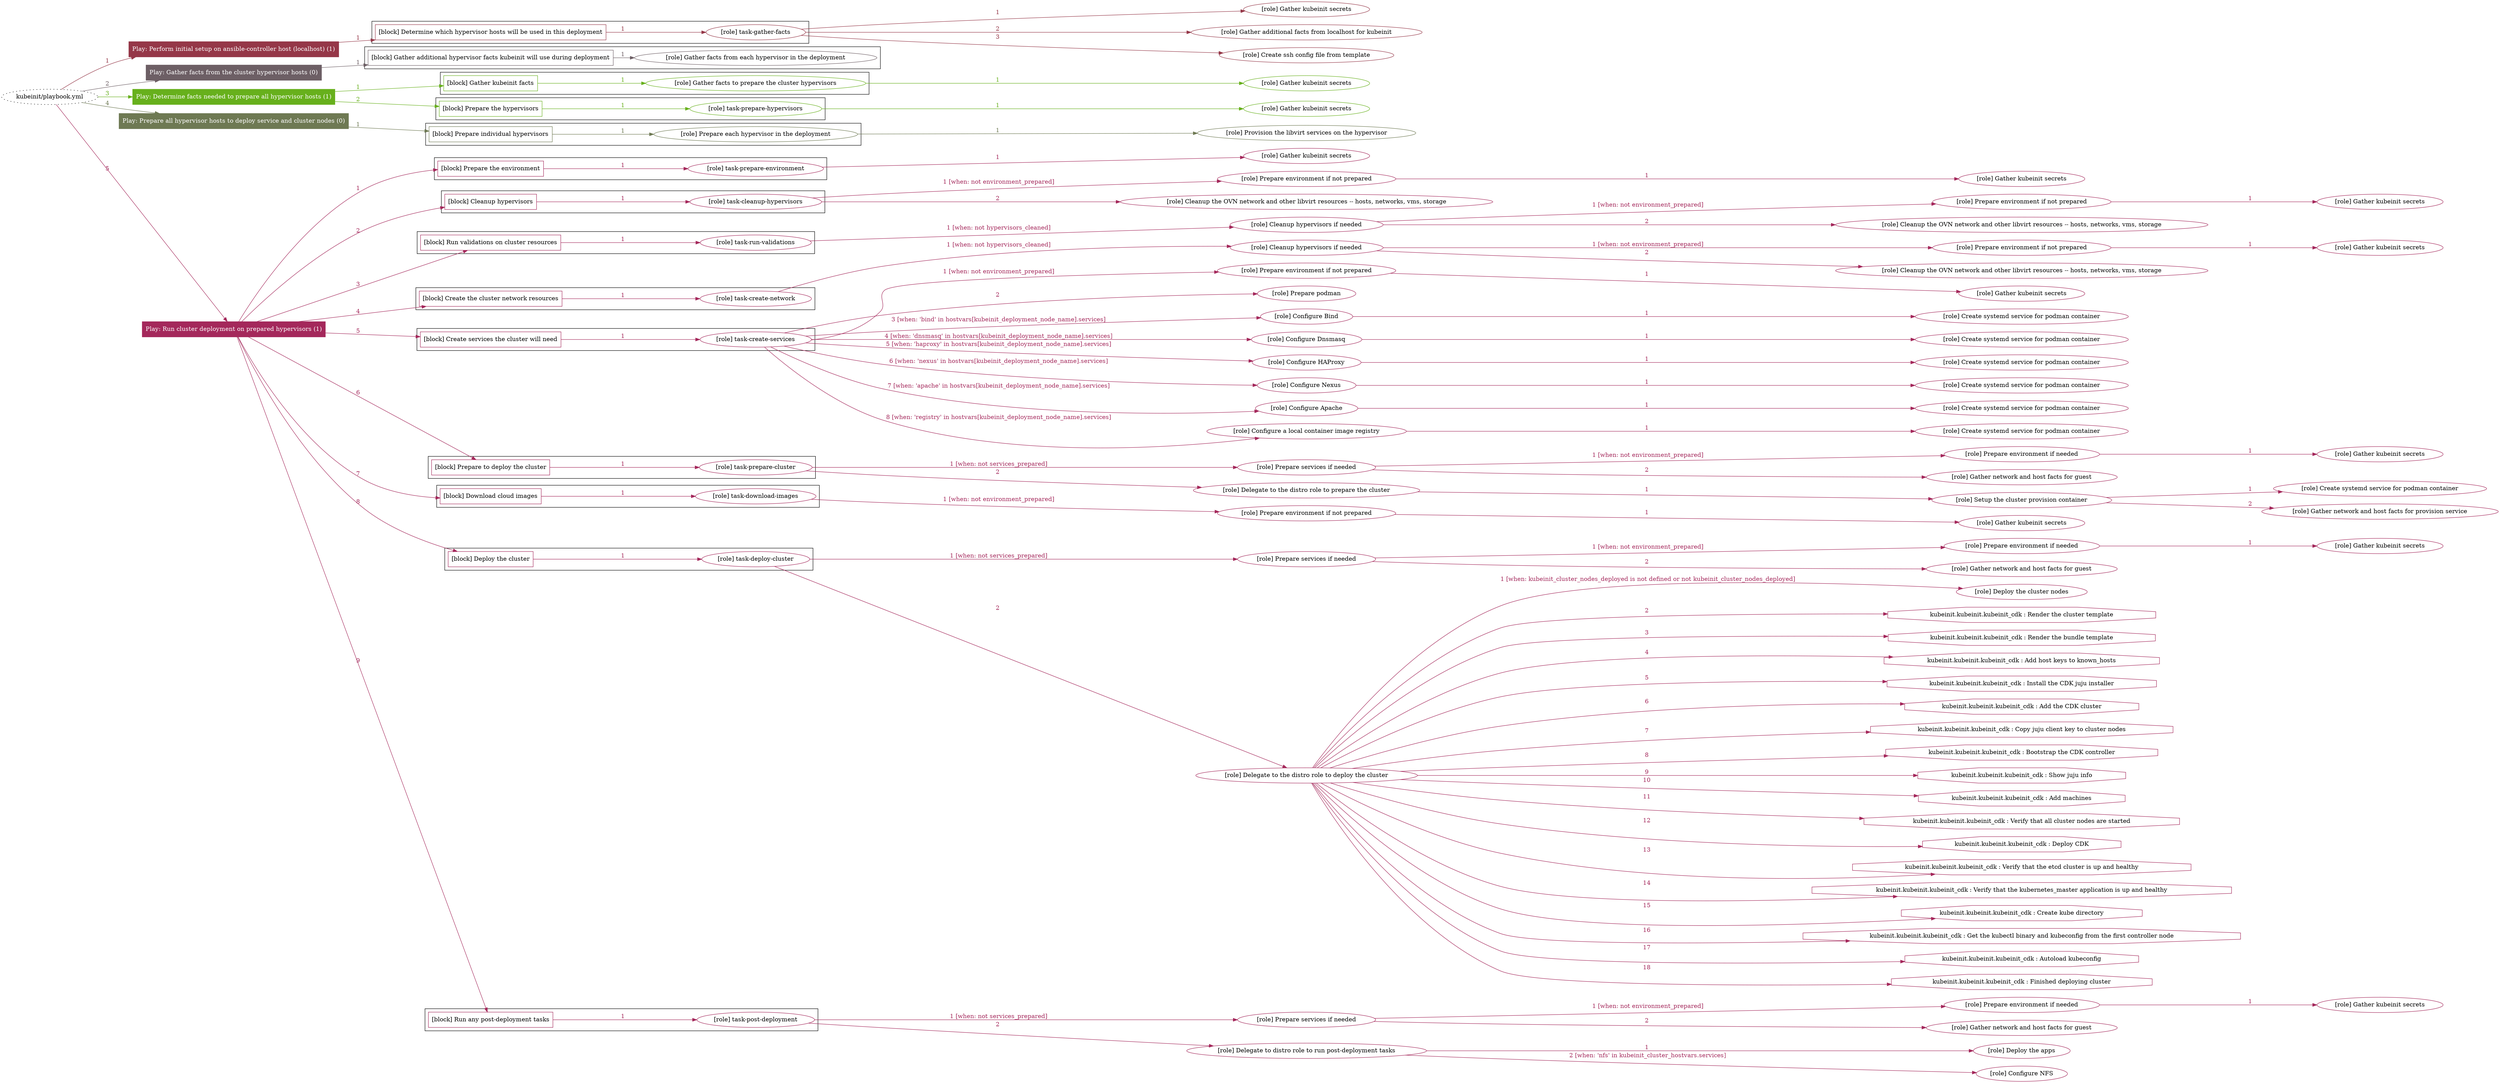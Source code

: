 digraph {
	graph [concentrate=true ordering=in rankdir=LR ratio=fill]
	edge [esep=5 sep=10]
	"kubeinit/playbook.yml" [URL="/home/runner/work/kubeinit/kubeinit/kubeinit/playbook.yml" id=playbook_6d6eddd8 style=dotted]
	play_6e1bcf71 [label="Play: Perform initial setup on ansible-controller host (localhost) (1)" URL="/home/runner/work/kubeinit/kubeinit/kubeinit/playbook.yml" color="#953748" fontcolor="#ffffff" id=play_6e1bcf71 shape=box style=filled tooltip=localhost]
	"kubeinit/playbook.yml" -> play_6e1bcf71 [label="1 " color="#953748" fontcolor="#953748" id=edge_995ea888 labeltooltip="1 " tooltip="1 "]
	subgraph "Gather kubeinit secrets" {
		role_2649bc0e [label="[role] Gather kubeinit secrets" URL="/home/runner/.ansible/collections/ansible_collections/kubeinit/kubeinit/roles/kubeinit_prepare/tasks/build_hypervisors_group.yml" color="#953748" id=role_2649bc0e tooltip="Gather kubeinit secrets"]
	}
	subgraph "Gather additional facts from localhost for kubeinit" {
		role_b0d11a1e [label="[role] Gather additional facts from localhost for kubeinit" URL="/home/runner/.ansible/collections/ansible_collections/kubeinit/kubeinit/roles/kubeinit_prepare/tasks/build_hypervisors_group.yml" color="#953748" id=role_b0d11a1e tooltip="Gather additional facts from localhost for kubeinit"]
	}
	subgraph "Create ssh config file from template" {
		role_31095b01 [label="[role] Create ssh config file from template" URL="/home/runner/.ansible/collections/ansible_collections/kubeinit/kubeinit/roles/kubeinit_prepare/tasks/build_hypervisors_group.yml" color="#953748" id=role_31095b01 tooltip="Create ssh config file from template"]
	}
	subgraph "task-gather-facts" {
		role_73055ae2 [label="[role] task-gather-facts" URL="/home/runner/work/kubeinit/kubeinit/kubeinit/playbook.yml" color="#953748" id=role_73055ae2 tooltip="task-gather-facts"]
		role_73055ae2 -> role_2649bc0e [label="1 " color="#953748" fontcolor="#953748" id=edge_bfd85628 labeltooltip="1 " tooltip="1 "]
		role_73055ae2 -> role_b0d11a1e [label="2 " color="#953748" fontcolor="#953748" id=edge_18341416 labeltooltip="2 " tooltip="2 "]
		role_73055ae2 -> role_31095b01 [label="3 " color="#953748" fontcolor="#953748" id=edge_059bdc2d labeltooltip="3 " tooltip="3 "]
	}
	subgraph "Play: Perform initial setup on ansible-controller host (localhost) (1)" {
		play_6e1bcf71 -> block_730415f9 [label=1 color="#953748" fontcolor="#953748" id=edge_478a9627 labeltooltip=1 tooltip=1]
		subgraph cluster_block_730415f9 {
			block_730415f9 [label="[block] Determine which hypervisor hosts will be used in this deployment" URL="/home/runner/work/kubeinit/kubeinit/kubeinit/playbook.yml" color="#953748" id=block_730415f9 labeltooltip="Determine which hypervisor hosts will be used in this deployment" shape=box tooltip="Determine which hypervisor hosts will be used in this deployment"]
			block_730415f9 -> role_73055ae2 [label="1 " color="#953748" fontcolor="#953748" id=edge_00decc33 labeltooltip="1 " tooltip="1 "]
		}
	}
	play_79096a4e [label="Play: Gather facts from the cluster hypervisor hosts (0)" URL="/home/runner/work/kubeinit/kubeinit/kubeinit/playbook.yml" color="#6d5f65" fontcolor="#ffffff" id=play_79096a4e shape=box style=filled tooltip="Play: Gather facts from the cluster hypervisor hosts (0)"]
	"kubeinit/playbook.yml" -> play_79096a4e [label="2 " color="#6d5f65" fontcolor="#6d5f65" id=edge_decf1db1 labeltooltip="2 " tooltip="2 "]
	subgraph "Gather facts from each hypervisor in the deployment" {
		role_6de790a1 [label="[role] Gather facts from each hypervisor in the deployment" URL="/home/runner/work/kubeinit/kubeinit/kubeinit/playbook.yml" color="#6d5f65" id=role_6de790a1 tooltip="Gather facts from each hypervisor in the deployment"]
	}
	subgraph "Play: Gather facts from the cluster hypervisor hosts (0)" {
		play_79096a4e -> block_3a90ca00 [label=1 color="#6d5f65" fontcolor="#6d5f65" id=edge_1a9548f6 labeltooltip=1 tooltip=1]
		subgraph cluster_block_3a90ca00 {
			block_3a90ca00 [label="[block] Gather additional hypervisor facts kubeinit will use during deployment" URL="/home/runner/work/kubeinit/kubeinit/kubeinit/playbook.yml" color="#6d5f65" id=block_3a90ca00 labeltooltip="Gather additional hypervisor facts kubeinit will use during deployment" shape=box tooltip="Gather additional hypervisor facts kubeinit will use during deployment"]
			block_3a90ca00 -> role_6de790a1 [label="1 " color="#6d5f65" fontcolor="#6d5f65" id=edge_f2830871 labeltooltip="1 " tooltip="1 "]
		}
	}
	play_86ff8c6c [label="Play: Determine facts needed to prepare all hypervisor hosts (1)" URL="/home/runner/work/kubeinit/kubeinit/kubeinit/playbook.yml" color="#67b01c" fontcolor="#ffffff" id=play_86ff8c6c shape=box style=filled tooltip=localhost]
	"kubeinit/playbook.yml" -> play_86ff8c6c [label="3 " color="#67b01c" fontcolor="#67b01c" id=edge_940f51d3 labeltooltip="3 " tooltip="3 "]
	subgraph "Gather kubeinit secrets" {
		role_f6d6305b [label="[role] Gather kubeinit secrets" URL="/home/runner/.ansible/collections/ansible_collections/kubeinit/kubeinit/roles/kubeinit_prepare/tasks/gather_kubeinit_facts.yml" color="#67b01c" id=role_f6d6305b tooltip="Gather kubeinit secrets"]
	}
	subgraph "Gather facts to prepare the cluster hypervisors" {
		role_f57fa6cb [label="[role] Gather facts to prepare the cluster hypervisors" URL="/home/runner/work/kubeinit/kubeinit/kubeinit/playbook.yml" color="#67b01c" id=role_f57fa6cb tooltip="Gather facts to prepare the cluster hypervisors"]
		role_f57fa6cb -> role_f6d6305b [label="1 " color="#67b01c" fontcolor="#67b01c" id=edge_6561d630 labeltooltip="1 " tooltip="1 "]
	}
	subgraph "Gather kubeinit secrets" {
		role_417ab2e6 [label="[role] Gather kubeinit secrets" URL="/home/runner/.ansible/collections/ansible_collections/kubeinit/kubeinit/roles/kubeinit_prepare/tasks/gather_kubeinit_facts.yml" color="#67b01c" id=role_417ab2e6 tooltip="Gather kubeinit secrets"]
	}
	subgraph "task-prepare-hypervisors" {
		role_9485c006 [label="[role] task-prepare-hypervisors" URL="/home/runner/work/kubeinit/kubeinit/kubeinit/playbook.yml" color="#67b01c" id=role_9485c006 tooltip="task-prepare-hypervisors"]
		role_9485c006 -> role_417ab2e6 [label="1 " color="#67b01c" fontcolor="#67b01c" id=edge_aa8c9e15 labeltooltip="1 " tooltip="1 "]
	}
	subgraph "Play: Determine facts needed to prepare all hypervisor hosts (1)" {
		play_86ff8c6c -> block_b9c7ccd4 [label=1 color="#67b01c" fontcolor="#67b01c" id=edge_45c15b53 labeltooltip=1 tooltip=1]
		subgraph cluster_block_b9c7ccd4 {
			block_b9c7ccd4 [label="[block] Gather kubeinit facts" URL="/home/runner/work/kubeinit/kubeinit/kubeinit/playbook.yml" color="#67b01c" id=block_b9c7ccd4 labeltooltip="Gather kubeinit facts" shape=box tooltip="Gather kubeinit facts"]
			block_b9c7ccd4 -> role_f57fa6cb [label="1 " color="#67b01c" fontcolor="#67b01c" id=edge_b5e00bd9 labeltooltip="1 " tooltip="1 "]
		}
		play_86ff8c6c -> block_3620d680 [label=2 color="#67b01c" fontcolor="#67b01c" id=edge_278ba229 labeltooltip=2 tooltip=2]
		subgraph cluster_block_3620d680 {
			block_3620d680 [label="[block] Prepare the hypervisors" URL="/home/runner/work/kubeinit/kubeinit/kubeinit/playbook.yml" color="#67b01c" id=block_3620d680 labeltooltip="Prepare the hypervisors" shape=box tooltip="Prepare the hypervisors"]
			block_3620d680 -> role_9485c006 [label="1 " color="#67b01c" fontcolor="#67b01c" id=edge_5f270e97 labeltooltip="1 " tooltip="1 "]
		}
	}
	play_0d3712a6 [label="Play: Prepare all hypervisor hosts to deploy service and cluster nodes (0)" URL="/home/runner/work/kubeinit/kubeinit/kubeinit/playbook.yml" color="#6e7953" fontcolor="#ffffff" id=play_0d3712a6 shape=box style=filled tooltip="Play: Prepare all hypervisor hosts to deploy service and cluster nodes (0)"]
	"kubeinit/playbook.yml" -> play_0d3712a6 [label="4 " color="#6e7953" fontcolor="#6e7953" id=edge_5d9bdd8e labeltooltip="4 " tooltip="4 "]
	subgraph "Provision the libvirt services on the hypervisor" {
		role_32ce375a [label="[role] Provision the libvirt services on the hypervisor" URL="/home/runner/.ansible/collections/ansible_collections/kubeinit/kubeinit/roles/kubeinit_prepare/tasks/prepare_hypervisor.yml" color="#6e7953" id=role_32ce375a tooltip="Provision the libvirt services on the hypervisor"]
	}
	subgraph "Prepare each hypervisor in the deployment" {
		role_51ed37af [label="[role] Prepare each hypervisor in the deployment" URL="/home/runner/work/kubeinit/kubeinit/kubeinit/playbook.yml" color="#6e7953" id=role_51ed37af tooltip="Prepare each hypervisor in the deployment"]
		role_51ed37af -> role_32ce375a [label="1 " color="#6e7953" fontcolor="#6e7953" id=edge_e1f37320 labeltooltip="1 " tooltip="1 "]
	}
	subgraph "Play: Prepare all hypervisor hosts to deploy service and cluster nodes (0)" {
		play_0d3712a6 -> block_e5744b61 [label=1 color="#6e7953" fontcolor="#6e7953" id=edge_5559c053 labeltooltip=1 tooltip=1]
		subgraph cluster_block_e5744b61 {
			block_e5744b61 [label="[block] Prepare individual hypervisors" URL="/home/runner/work/kubeinit/kubeinit/kubeinit/playbook.yml" color="#6e7953" id=block_e5744b61 labeltooltip="Prepare individual hypervisors" shape=box tooltip="Prepare individual hypervisors"]
			block_e5744b61 -> role_51ed37af [label="1 " color="#6e7953" fontcolor="#6e7953" id=edge_96131867 labeltooltip="1 " tooltip="1 "]
		}
	}
	play_14109bcc [label="Play: Run cluster deployment on prepared hypervisors (1)" URL="/home/runner/work/kubeinit/kubeinit/kubeinit/playbook.yml" color="#a4285b" fontcolor="#ffffff" id=play_14109bcc shape=box style=filled tooltip=localhost]
	"kubeinit/playbook.yml" -> play_14109bcc [label="5 " color="#a4285b" fontcolor="#a4285b" id=edge_9e58357f labeltooltip="5 " tooltip="5 "]
	subgraph "Gather kubeinit secrets" {
		role_80a6afd5 [label="[role] Gather kubeinit secrets" URL="/home/runner/.ansible/collections/ansible_collections/kubeinit/kubeinit/roles/kubeinit_prepare/tasks/gather_kubeinit_facts.yml" color="#a4285b" id=role_80a6afd5 tooltip="Gather kubeinit secrets"]
	}
	subgraph "task-prepare-environment" {
		role_a070e552 [label="[role] task-prepare-environment" URL="/home/runner/work/kubeinit/kubeinit/kubeinit/playbook.yml" color="#a4285b" id=role_a070e552 tooltip="task-prepare-environment"]
		role_a070e552 -> role_80a6afd5 [label="1 " color="#a4285b" fontcolor="#a4285b" id=edge_243ee76d labeltooltip="1 " tooltip="1 "]
	}
	subgraph "Gather kubeinit secrets" {
		role_b8134007 [label="[role] Gather kubeinit secrets" URL="/home/runner/.ansible/collections/ansible_collections/kubeinit/kubeinit/roles/kubeinit_prepare/tasks/gather_kubeinit_facts.yml" color="#a4285b" id=role_b8134007 tooltip="Gather kubeinit secrets"]
	}
	subgraph "Prepare environment if not prepared" {
		role_d6bc7eb6 [label="[role] Prepare environment if not prepared" URL="/home/runner/.ansible/collections/ansible_collections/kubeinit/kubeinit/roles/kubeinit_prepare/tasks/cleanup_hypervisors.yml" color="#a4285b" id=role_d6bc7eb6 tooltip="Prepare environment if not prepared"]
		role_d6bc7eb6 -> role_b8134007 [label="1 " color="#a4285b" fontcolor="#a4285b" id=edge_832ee999 labeltooltip="1 " tooltip="1 "]
	}
	subgraph "Cleanup the OVN network and other libvirt resources -- hosts, networks, vms, storage" {
		role_f27ea55b [label="[role] Cleanup the OVN network and other libvirt resources -- hosts, networks, vms, storage" URL="/home/runner/.ansible/collections/ansible_collections/kubeinit/kubeinit/roles/kubeinit_prepare/tasks/cleanup_hypervisors.yml" color="#a4285b" id=role_f27ea55b tooltip="Cleanup the OVN network and other libvirt resources -- hosts, networks, vms, storage"]
	}
	subgraph "task-cleanup-hypervisors" {
		role_e79e02c1 [label="[role] task-cleanup-hypervisors" URL="/home/runner/work/kubeinit/kubeinit/kubeinit/playbook.yml" color="#a4285b" id=role_e79e02c1 tooltip="task-cleanup-hypervisors"]
		role_e79e02c1 -> role_d6bc7eb6 [label="1 [when: not environment_prepared]" color="#a4285b" fontcolor="#a4285b" id=edge_901e8d1f labeltooltip="1 [when: not environment_prepared]" tooltip="1 [when: not environment_prepared]"]
		role_e79e02c1 -> role_f27ea55b [label="2 " color="#a4285b" fontcolor="#a4285b" id=edge_9e8d2509 labeltooltip="2 " tooltip="2 "]
	}
	subgraph "Gather kubeinit secrets" {
		role_777d23bd [label="[role] Gather kubeinit secrets" URL="/home/runner/.ansible/collections/ansible_collections/kubeinit/kubeinit/roles/kubeinit_prepare/tasks/gather_kubeinit_facts.yml" color="#a4285b" id=role_777d23bd tooltip="Gather kubeinit secrets"]
	}
	subgraph "Prepare environment if not prepared" {
		role_b7bf5908 [label="[role] Prepare environment if not prepared" URL="/home/runner/.ansible/collections/ansible_collections/kubeinit/kubeinit/roles/kubeinit_prepare/tasks/cleanup_hypervisors.yml" color="#a4285b" id=role_b7bf5908 tooltip="Prepare environment if not prepared"]
		role_b7bf5908 -> role_777d23bd [label="1 " color="#a4285b" fontcolor="#a4285b" id=edge_4dc095ef labeltooltip="1 " tooltip="1 "]
	}
	subgraph "Cleanup the OVN network and other libvirt resources -- hosts, networks, vms, storage" {
		role_69aa64d2 [label="[role] Cleanup the OVN network and other libvirt resources -- hosts, networks, vms, storage" URL="/home/runner/.ansible/collections/ansible_collections/kubeinit/kubeinit/roles/kubeinit_prepare/tasks/cleanup_hypervisors.yml" color="#a4285b" id=role_69aa64d2 tooltip="Cleanup the OVN network and other libvirt resources -- hosts, networks, vms, storage"]
	}
	subgraph "Cleanup hypervisors if needed" {
		role_1b7fc73c [label="[role] Cleanup hypervisors if needed" URL="/home/runner/.ansible/collections/ansible_collections/kubeinit/kubeinit/roles/kubeinit_validations/tasks/main.yml" color="#a4285b" id=role_1b7fc73c tooltip="Cleanup hypervisors if needed"]
		role_1b7fc73c -> role_b7bf5908 [label="1 [when: not environment_prepared]" color="#a4285b" fontcolor="#a4285b" id=edge_90608608 labeltooltip="1 [when: not environment_prepared]" tooltip="1 [when: not environment_prepared]"]
		role_1b7fc73c -> role_69aa64d2 [label="2 " color="#a4285b" fontcolor="#a4285b" id=edge_8878a01c labeltooltip="2 " tooltip="2 "]
	}
	subgraph "task-run-validations" {
		role_eb1d9d02 [label="[role] task-run-validations" URL="/home/runner/work/kubeinit/kubeinit/kubeinit/playbook.yml" color="#a4285b" id=role_eb1d9d02 tooltip="task-run-validations"]
		role_eb1d9d02 -> role_1b7fc73c [label="1 [when: not hypervisors_cleaned]" color="#a4285b" fontcolor="#a4285b" id=edge_59ad207b labeltooltip="1 [when: not hypervisors_cleaned]" tooltip="1 [when: not hypervisors_cleaned]"]
	}
	subgraph "Gather kubeinit secrets" {
		role_ea5a55e4 [label="[role] Gather kubeinit secrets" URL="/home/runner/.ansible/collections/ansible_collections/kubeinit/kubeinit/roles/kubeinit_prepare/tasks/gather_kubeinit_facts.yml" color="#a4285b" id=role_ea5a55e4 tooltip="Gather kubeinit secrets"]
	}
	subgraph "Prepare environment if not prepared" {
		role_f012569f [label="[role] Prepare environment if not prepared" URL="/home/runner/.ansible/collections/ansible_collections/kubeinit/kubeinit/roles/kubeinit_prepare/tasks/cleanup_hypervisors.yml" color="#a4285b" id=role_f012569f tooltip="Prepare environment if not prepared"]
		role_f012569f -> role_ea5a55e4 [label="1 " color="#a4285b" fontcolor="#a4285b" id=edge_c42534b1 labeltooltip="1 " tooltip="1 "]
	}
	subgraph "Cleanup the OVN network and other libvirt resources -- hosts, networks, vms, storage" {
		role_3ac99fce [label="[role] Cleanup the OVN network and other libvirt resources -- hosts, networks, vms, storage" URL="/home/runner/.ansible/collections/ansible_collections/kubeinit/kubeinit/roles/kubeinit_prepare/tasks/cleanup_hypervisors.yml" color="#a4285b" id=role_3ac99fce tooltip="Cleanup the OVN network and other libvirt resources -- hosts, networks, vms, storage"]
	}
	subgraph "Cleanup hypervisors if needed" {
		role_790ecad9 [label="[role] Cleanup hypervisors if needed" URL="/home/runner/.ansible/collections/ansible_collections/kubeinit/kubeinit/roles/kubeinit_libvirt/tasks/create_network.yml" color="#a4285b" id=role_790ecad9 tooltip="Cleanup hypervisors if needed"]
		role_790ecad9 -> role_f012569f [label="1 [when: not environment_prepared]" color="#a4285b" fontcolor="#a4285b" id=edge_f9b2813e labeltooltip="1 [when: not environment_prepared]" tooltip="1 [when: not environment_prepared]"]
		role_790ecad9 -> role_3ac99fce [label="2 " color="#a4285b" fontcolor="#a4285b" id=edge_b59738f2 labeltooltip="2 " tooltip="2 "]
	}
	subgraph "task-create-network" {
		role_8b7d094b [label="[role] task-create-network" URL="/home/runner/work/kubeinit/kubeinit/kubeinit/playbook.yml" color="#a4285b" id=role_8b7d094b tooltip="task-create-network"]
		role_8b7d094b -> role_790ecad9 [label="1 [when: not hypervisors_cleaned]" color="#a4285b" fontcolor="#a4285b" id=edge_6cc31d11 labeltooltip="1 [when: not hypervisors_cleaned]" tooltip="1 [when: not hypervisors_cleaned]"]
	}
	subgraph "Gather kubeinit secrets" {
		role_4b6cd8df [label="[role] Gather kubeinit secrets" URL="/home/runner/.ansible/collections/ansible_collections/kubeinit/kubeinit/roles/kubeinit_prepare/tasks/gather_kubeinit_facts.yml" color="#a4285b" id=role_4b6cd8df tooltip="Gather kubeinit secrets"]
	}
	subgraph "Prepare environment if not prepared" {
		role_dcb13233 [label="[role] Prepare environment if not prepared" URL="/home/runner/.ansible/collections/ansible_collections/kubeinit/kubeinit/roles/kubeinit_services/tasks/main.yml" color="#a4285b" id=role_dcb13233 tooltip="Prepare environment if not prepared"]
		role_dcb13233 -> role_4b6cd8df [label="1 " color="#a4285b" fontcolor="#a4285b" id=edge_c1040133 labeltooltip="1 " tooltip="1 "]
	}
	subgraph "Prepare podman" {
		role_129542c2 [label="[role] Prepare podman" URL="/home/runner/.ansible/collections/ansible_collections/kubeinit/kubeinit/roles/kubeinit_services/tasks/00_create_service_pod.yml" color="#a4285b" id=role_129542c2 tooltip="Prepare podman"]
	}
	subgraph "Create systemd service for podman container" {
		role_7f39b344 [label="[role] Create systemd service for podman container" URL="/home/runner/.ansible/collections/ansible_collections/kubeinit/kubeinit/roles/kubeinit_bind/tasks/main.yml" color="#a4285b" id=role_7f39b344 tooltip="Create systemd service for podman container"]
	}
	subgraph "Configure Bind" {
		role_bb35d487 [label="[role] Configure Bind" URL="/home/runner/.ansible/collections/ansible_collections/kubeinit/kubeinit/roles/kubeinit_services/tasks/start_services_containers.yml" color="#a4285b" id=role_bb35d487 tooltip="Configure Bind"]
		role_bb35d487 -> role_7f39b344 [label="1 " color="#a4285b" fontcolor="#a4285b" id=edge_7e0620da labeltooltip="1 " tooltip="1 "]
	}
	subgraph "Create systemd service for podman container" {
		role_7fed10a8 [label="[role] Create systemd service for podman container" URL="/home/runner/.ansible/collections/ansible_collections/kubeinit/kubeinit/roles/kubeinit_dnsmasq/tasks/main.yml" color="#a4285b" id=role_7fed10a8 tooltip="Create systemd service for podman container"]
	}
	subgraph "Configure Dnsmasq" {
		role_58087ac8 [label="[role] Configure Dnsmasq" URL="/home/runner/.ansible/collections/ansible_collections/kubeinit/kubeinit/roles/kubeinit_services/tasks/start_services_containers.yml" color="#a4285b" id=role_58087ac8 tooltip="Configure Dnsmasq"]
		role_58087ac8 -> role_7fed10a8 [label="1 " color="#a4285b" fontcolor="#a4285b" id=edge_fcc03a82 labeltooltip="1 " tooltip="1 "]
	}
	subgraph "Create systemd service for podman container" {
		role_7ead7487 [label="[role] Create systemd service for podman container" URL="/home/runner/.ansible/collections/ansible_collections/kubeinit/kubeinit/roles/kubeinit_haproxy/tasks/main.yml" color="#a4285b" id=role_7ead7487 tooltip="Create systemd service for podman container"]
	}
	subgraph "Configure HAProxy" {
		role_b2e773d4 [label="[role] Configure HAProxy" URL="/home/runner/.ansible/collections/ansible_collections/kubeinit/kubeinit/roles/kubeinit_services/tasks/start_services_containers.yml" color="#a4285b" id=role_b2e773d4 tooltip="Configure HAProxy"]
		role_b2e773d4 -> role_7ead7487 [label="1 " color="#a4285b" fontcolor="#a4285b" id=edge_5d2f7169 labeltooltip="1 " tooltip="1 "]
	}
	subgraph "Create systemd service for podman container" {
		role_e1502853 [label="[role] Create systemd service for podman container" URL="/home/runner/.ansible/collections/ansible_collections/kubeinit/kubeinit/roles/kubeinit_nexus/tasks/main.yml" color="#a4285b" id=role_e1502853 tooltip="Create systemd service for podman container"]
	}
	subgraph "Configure Nexus" {
		role_fe02f2b4 [label="[role] Configure Nexus" URL="/home/runner/.ansible/collections/ansible_collections/kubeinit/kubeinit/roles/kubeinit_services/tasks/start_services_containers.yml" color="#a4285b" id=role_fe02f2b4 tooltip="Configure Nexus"]
		role_fe02f2b4 -> role_e1502853 [label="1 " color="#a4285b" fontcolor="#a4285b" id=edge_23464257 labeltooltip="1 " tooltip="1 "]
	}
	subgraph "Create systemd service for podman container" {
		role_55b94b85 [label="[role] Create systemd service for podman container" URL="/home/runner/.ansible/collections/ansible_collections/kubeinit/kubeinit/roles/kubeinit_apache/tasks/main.yml" color="#a4285b" id=role_55b94b85 tooltip="Create systemd service for podman container"]
	}
	subgraph "Configure Apache" {
		role_23799b46 [label="[role] Configure Apache" URL="/home/runner/.ansible/collections/ansible_collections/kubeinit/kubeinit/roles/kubeinit_services/tasks/start_services_containers.yml" color="#a4285b" id=role_23799b46 tooltip="Configure Apache"]
		role_23799b46 -> role_55b94b85 [label="1 " color="#a4285b" fontcolor="#a4285b" id=edge_8cdb2adc labeltooltip="1 " tooltip="1 "]
	}
	subgraph "Create systemd service for podman container" {
		role_0c21012c [label="[role] Create systemd service for podman container" URL="/home/runner/.ansible/collections/ansible_collections/kubeinit/kubeinit/roles/kubeinit_registry/tasks/main.yml" color="#a4285b" id=role_0c21012c tooltip="Create systemd service for podman container"]
	}
	subgraph "Configure a local container image registry" {
		role_9c236062 [label="[role] Configure a local container image registry" URL="/home/runner/.ansible/collections/ansible_collections/kubeinit/kubeinit/roles/kubeinit_services/tasks/start_services_containers.yml" color="#a4285b" id=role_9c236062 tooltip="Configure a local container image registry"]
		role_9c236062 -> role_0c21012c [label="1 " color="#a4285b" fontcolor="#a4285b" id=edge_1d10623a labeltooltip="1 " tooltip="1 "]
	}
	subgraph "task-create-services" {
		role_acbeef1f [label="[role] task-create-services" URL="/home/runner/work/kubeinit/kubeinit/kubeinit/playbook.yml" color="#a4285b" id=role_acbeef1f tooltip="task-create-services"]
		role_acbeef1f -> role_dcb13233 [label="1 [when: not environment_prepared]" color="#a4285b" fontcolor="#a4285b" id=edge_c8cf15f5 labeltooltip="1 [when: not environment_prepared]" tooltip="1 [when: not environment_prepared]"]
		role_acbeef1f -> role_129542c2 [label="2 " color="#a4285b" fontcolor="#a4285b" id=edge_81473b39 labeltooltip="2 " tooltip="2 "]
		role_acbeef1f -> role_bb35d487 [label="3 [when: 'bind' in hostvars[kubeinit_deployment_node_name].services]" color="#a4285b" fontcolor="#a4285b" id=edge_61f636e9 labeltooltip="3 [when: 'bind' in hostvars[kubeinit_deployment_node_name].services]" tooltip="3 [when: 'bind' in hostvars[kubeinit_deployment_node_name].services]"]
		role_acbeef1f -> role_58087ac8 [label="4 [when: 'dnsmasq' in hostvars[kubeinit_deployment_node_name].services]" color="#a4285b" fontcolor="#a4285b" id=edge_8461e6dd labeltooltip="4 [when: 'dnsmasq' in hostvars[kubeinit_deployment_node_name].services]" tooltip="4 [when: 'dnsmasq' in hostvars[kubeinit_deployment_node_name].services]"]
		role_acbeef1f -> role_b2e773d4 [label="5 [when: 'haproxy' in hostvars[kubeinit_deployment_node_name].services]" color="#a4285b" fontcolor="#a4285b" id=edge_ea0f2c1e labeltooltip="5 [when: 'haproxy' in hostvars[kubeinit_deployment_node_name].services]" tooltip="5 [when: 'haproxy' in hostvars[kubeinit_deployment_node_name].services]"]
		role_acbeef1f -> role_fe02f2b4 [label="6 [when: 'nexus' in hostvars[kubeinit_deployment_node_name].services]" color="#a4285b" fontcolor="#a4285b" id=edge_9dd72c85 labeltooltip="6 [when: 'nexus' in hostvars[kubeinit_deployment_node_name].services]" tooltip="6 [when: 'nexus' in hostvars[kubeinit_deployment_node_name].services]"]
		role_acbeef1f -> role_23799b46 [label="7 [when: 'apache' in hostvars[kubeinit_deployment_node_name].services]" color="#a4285b" fontcolor="#a4285b" id=edge_d41c8219 labeltooltip="7 [when: 'apache' in hostvars[kubeinit_deployment_node_name].services]" tooltip="7 [when: 'apache' in hostvars[kubeinit_deployment_node_name].services]"]
		role_acbeef1f -> role_9c236062 [label="8 [when: 'registry' in hostvars[kubeinit_deployment_node_name].services]" color="#a4285b" fontcolor="#a4285b" id=edge_b41f3f72 labeltooltip="8 [when: 'registry' in hostvars[kubeinit_deployment_node_name].services]" tooltip="8 [when: 'registry' in hostvars[kubeinit_deployment_node_name].services]"]
	}
	subgraph "Gather kubeinit secrets" {
		role_a1c76b9e [label="[role] Gather kubeinit secrets" URL="/home/runner/.ansible/collections/ansible_collections/kubeinit/kubeinit/roles/kubeinit_prepare/tasks/gather_kubeinit_facts.yml" color="#a4285b" id=role_a1c76b9e tooltip="Gather kubeinit secrets"]
	}
	subgraph "Prepare environment if needed" {
		role_0f28872d [label="[role] Prepare environment if needed" URL="/home/runner/.ansible/collections/ansible_collections/kubeinit/kubeinit/roles/kubeinit_services/tasks/prepare_services.yml" color="#a4285b" id=role_0f28872d tooltip="Prepare environment if needed"]
		role_0f28872d -> role_a1c76b9e [label="1 " color="#a4285b" fontcolor="#a4285b" id=edge_22437da3 labeltooltip="1 " tooltip="1 "]
	}
	subgraph "Gather network and host facts for guest" {
		role_417fcbbb [label="[role] Gather network and host facts for guest" URL="/home/runner/.ansible/collections/ansible_collections/kubeinit/kubeinit/roles/kubeinit_services/tasks/prepare_services.yml" color="#a4285b" id=role_417fcbbb tooltip="Gather network and host facts for guest"]
	}
	subgraph "Prepare services if needed" {
		role_4cd73230 [label="[role] Prepare services if needed" URL="/home/runner/.ansible/collections/ansible_collections/kubeinit/kubeinit/roles/kubeinit_prepare/tasks/prepare_cluster.yml" color="#a4285b" id=role_4cd73230 tooltip="Prepare services if needed"]
		role_4cd73230 -> role_0f28872d [label="1 [when: not environment_prepared]" color="#a4285b" fontcolor="#a4285b" id=edge_ba585652 labeltooltip="1 [when: not environment_prepared]" tooltip="1 [when: not environment_prepared]"]
		role_4cd73230 -> role_417fcbbb [label="2 " color="#a4285b" fontcolor="#a4285b" id=edge_44df03da labeltooltip="2 " tooltip="2 "]
	}
	subgraph "Create systemd service for podman container" {
		role_789f7d13 [label="[role] Create systemd service for podman container" URL="/home/runner/.ansible/collections/ansible_collections/kubeinit/kubeinit/roles/kubeinit_services/tasks/create_provision_container.yml" color="#a4285b" id=role_789f7d13 tooltip="Create systemd service for podman container"]
	}
	subgraph "Gather network and host facts for provision service" {
		role_48bb65d7 [label="[role] Gather network and host facts for provision service" URL="/home/runner/.ansible/collections/ansible_collections/kubeinit/kubeinit/roles/kubeinit_services/tasks/create_provision_container.yml" color="#a4285b" id=role_48bb65d7 tooltip="Gather network and host facts for provision service"]
	}
	subgraph "Setup the cluster provision container" {
		role_3db1355b [label="[role] Setup the cluster provision container" URL="/home/runner/.ansible/collections/ansible_collections/kubeinit/kubeinit/roles/kubeinit_cdk/tasks/prepare_cluster.yml" color="#a4285b" id=role_3db1355b tooltip="Setup the cluster provision container"]
		role_3db1355b -> role_789f7d13 [label="1 " color="#a4285b" fontcolor="#a4285b" id=edge_3aede528 labeltooltip="1 " tooltip="1 "]
		role_3db1355b -> role_48bb65d7 [label="2 " color="#a4285b" fontcolor="#a4285b" id=edge_c001df6a labeltooltip="2 " tooltip="2 "]
	}
	subgraph "Delegate to the distro role to prepare the cluster" {
		role_eeacde9a [label="[role] Delegate to the distro role to prepare the cluster" URL="/home/runner/.ansible/collections/ansible_collections/kubeinit/kubeinit/roles/kubeinit_prepare/tasks/prepare_cluster.yml" color="#a4285b" id=role_eeacde9a tooltip="Delegate to the distro role to prepare the cluster"]
		role_eeacde9a -> role_3db1355b [label="1 " color="#a4285b" fontcolor="#a4285b" id=edge_ef79ae31 labeltooltip="1 " tooltip="1 "]
	}
	subgraph "task-prepare-cluster" {
		role_bb3bdcc3 [label="[role] task-prepare-cluster" URL="/home/runner/work/kubeinit/kubeinit/kubeinit/playbook.yml" color="#a4285b" id=role_bb3bdcc3 tooltip="task-prepare-cluster"]
		role_bb3bdcc3 -> role_4cd73230 [label="1 [when: not services_prepared]" color="#a4285b" fontcolor="#a4285b" id=edge_57cfd654 labeltooltip="1 [when: not services_prepared]" tooltip="1 [when: not services_prepared]"]
		role_bb3bdcc3 -> role_eeacde9a [label="2 " color="#a4285b" fontcolor="#a4285b" id=edge_2af24342 labeltooltip="2 " tooltip="2 "]
	}
	subgraph "Gather kubeinit secrets" {
		role_c56066dc [label="[role] Gather kubeinit secrets" URL="/home/runner/.ansible/collections/ansible_collections/kubeinit/kubeinit/roles/kubeinit_prepare/tasks/gather_kubeinit_facts.yml" color="#a4285b" id=role_c56066dc tooltip="Gather kubeinit secrets"]
	}
	subgraph "Prepare environment if not prepared" {
		role_553b96cf [label="[role] Prepare environment if not prepared" URL="/home/runner/.ansible/collections/ansible_collections/kubeinit/kubeinit/roles/kubeinit_libvirt/tasks/download_cloud_images.yml" color="#a4285b" id=role_553b96cf tooltip="Prepare environment if not prepared"]
		role_553b96cf -> role_c56066dc [label="1 " color="#a4285b" fontcolor="#a4285b" id=edge_b8485fa8 labeltooltip="1 " tooltip="1 "]
	}
	subgraph "task-download-images" {
		role_2ce0e93b [label="[role] task-download-images" URL="/home/runner/work/kubeinit/kubeinit/kubeinit/playbook.yml" color="#a4285b" id=role_2ce0e93b tooltip="task-download-images"]
		role_2ce0e93b -> role_553b96cf [label="1 [when: not environment_prepared]" color="#a4285b" fontcolor="#a4285b" id=edge_2ec12868 labeltooltip="1 [when: not environment_prepared]" tooltip="1 [when: not environment_prepared]"]
	}
	subgraph "Gather kubeinit secrets" {
		role_e1f81004 [label="[role] Gather kubeinit secrets" URL="/home/runner/.ansible/collections/ansible_collections/kubeinit/kubeinit/roles/kubeinit_prepare/tasks/gather_kubeinit_facts.yml" color="#a4285b" id=role_e1f81004 tooltip="Gather kubeinit secrets"]
	}
	subgraph "Prepare environment if needed" {
		role_b2b18a3f [label="[role] Prepare environment if needed" URL="/home/runner/.ansible/collections/ansible_collections/kubeinit/kubeinit/roles/kubeinit_services/tasks/prepare_services.yml" color="#a4285b" id=role_b2b18a3f tooltip="Prepare environment if needed"]
		role_b2b18a3f -> role_e1f81004 [label="1 " color="#a4285b" fontcolor="#a4285b" id=edge_4425b1e5 labeltooltip="1 " tooltip="1 "]
	}
	subgraph "Gather network and host facts for guest" {
		role_dd187c9d [label="[role] Gather network and host facts for guest" URL="/home/runner/.ansible/collections/ansible_collections/kubeinit/kubeinit/roles/kubeinit_services/tasks/prepare_services.yml" color="#a4285b" id=role_dd187c9d tooltip="Gather network and host facts for guest"]
	}
	subgraph "Prepare services if needed" {
		role_42631010 [label="[role] Prepare services if needed" URL="/home/runner/.ansible/collections/ansible_collections/kubeinit/kubeinit/roles/kubeinit_prepare/tasks/deploy_cluster.yml" color="#a4285b" id=role_42631010 tooltip="Prepare services if needed"]
		role_42631010 -> role_b2b18a3f [label="1 [when: not environment_prepared]" color="#a4285b" fontcolor="#a4285b" id=edge_19e35b0c labeltooltip="1 [when: not environment_prepared]" tooltip="1 [when: not environment_prepared]"]
		role_42631010 -> role_dd187c9d [label="2 " color="#a4285b" fontcolor="#a4285b" id=edge_b7980553 labeltooltip="2 " tooltip="2 "]
	}
	subgraph "Deploy the cluster nodes" {
		role_5b0594a6 [label="[role] Deploy the cluster nodes" URL="/home/runner/.ansible/collections/ansible_collections/kubeinit/kubeinit/roles/kubeinit_cdk/tasks/main.yml" color="#a4285b" id=role_5b0594a6 tooltip="Deploy the cluster nodes"]
	}
	subgraph "Delegate to the distro role to deploy the cluster" {
		role_ec536aca [label="[role] Delegate to the distro role to deploy the cluster" URL="/home/runner/.ansible/collections/ansible_collections/kubeinit/kubeinit/roles/kubeinit_prepare/tasks/deploy_cluster.yml" color="#a4285b" id=role_ec536aca tooltip="Delegate to the distro role to deploy the cluster"]
		role_ec536aca -> role_5b0594a6 [label="1 [when: kubeinit_cluster_nodes_deployed is not defined or not kubeinit_cluster_nodes_deployed]" color="#a4285b" fontcolor="#a4285b" id=edge_3a3ae060 labeltooltip="1 [when: kubeinit_cluster_nodes_deployed is not defined or not kubeinit_cluster_nodes_deployed]" tooltip="1 [when: kubeinit_cluster_nodes_deployed is not defined or not kubeinit_cluster_nodes_deployed]"]
		task_cd0746ca [label="kubeinit.kubeinit.kubeinit_cdk : Render the cluster template" URL="/home/runner/.ansible/collections/ansible_collections/kubeinit/kubeinit/roles/kubeinit_cdk/tasks/main.yml" color="#a4285b" id=task_cd0746ca shape=octagon tooltip="kubeinit.kubeinit.kubeinit_cdk : Render the cluster template"]
		role_ec536aca -> task_cd0746ca [label="2 " color="#a4285b" fontcolor="#a4285b" id=edge_4538cbd6 labeltooltip="2 " tooltip="2 "]
		task_9580ad8d [label="kubeinit.kubeinit.kubeinit_cdk : Render the bundle template" URL="/home/runner/.ansible/collections/ansible_collections/kubeinit/kubeinit/roles/kubeinit_cdk/tasks/main.yml" color="#a4285b" id=task_9580ad8d shape=octagon tooltip="kubeinit.kubeinit.kubeinit_cdk : Render the bundle template"]
		role_ec536aca -> task_9580ad8d [label="3 " color="#a4285b" fontcolor="#a4285b" id=edge_a18de634 labeltooltip="3 " tooltip="3 "]
		task_ef19bba9 [label="kubeinit.kubeinit.kubeinit_cdk : Add host keys to known_hosts" URL="/home/runner/.ansible/collections/ansible_collections/kubeinit/kubeinit/roles/kubeinit_cdk/tasks/main.yml" color="#a4285b" id=task_ef19bba9 shape=octagon tooltip="kubeinit.kubeinit.kubeinit_cdk : Add host keys to known_hosts"]
		role_ec536aca -> task_ef19bba9 [label="4 " color="#a4285b" fontcolor="#a4285b" id=edge_5024c51a labeltooltip="4 " tooltip="4 "]
		task_788a4a17 [label="kubeinit.kubeinit.kubeinit_cdk : Install the CDK juju installer" URL="/home/runner/.ansible/collections/ansible_collections/kubeinit/kubeinit/roles/kubeinit_cdk/tasks/main.yml" color="#a4285b" id=task_788a4a17 shape=octagon tooltip="kubeinit.kubeinit.kubeinit_cdk : Install the CDK juju installer"]
		role_ec536aca -> task_788a4a17 [label="5 " color="#a4285b" fontcolor="#a4285b" id=edge_fb958d8f labeltooltip="5 " tooltip="5 "]
		task_663eafe7 [label="kubeinit.kubeinit.kubeinit_cdk : Add the CDK cluster" URL="/home/runner/.ansible/collections/ansible_collections/kubeinit/kubeinit/roles/kubeinit_cdk/tasks/main.yml" color="#a4285b" id=task_663eafe7 shape=octagon tooltip="kubeinit.kubeinit.kubeinit_cdk : Add the CDK cluster"]
		role_ec536aca -> task_663eafe7 [label="6 " color="#a4285b" fontcolor="#a4285b" id=edge_579606ef labeltooltip="6 " tooltip="6 "]
		task_14d4bac2 [label="kubeinit.kubeinit.kubeinit_cdk : Copy juju client key to cluster nodes" URL="/home/runner/.ansible/collections/ansible_collections/kubeinit/kubeinit/roles/kubeinit_cdk/tasks/main.yml" color="#a4285b" id=task_14d4bac2 shape=octagon tooltip="kubeinit.kubeinit.kubeinit_cdk : Copy juju client key to cluster nodes"]
		role_ec536aca -> task_14d4bac2 [label="7 " color="#a4285b" fontcolor="#a4285b" id=edge_81d834e5 labeltooltip="7 " tooltip="7 "]
		task_a27cdc05 [label="kubeinit.kubeinit.kubeinit_cdk : Bootstrap the CDK controller" URL="/home/runner/.ansible/collections/ansible_collections/kubeinit/kubeinit/roles/kubeinit_cdk/tasks/main.yml" color="#a4285b" id=task_a27cdc05 shape=octagon tooltip="kubeinit.kubeinit.kubeinit_cdk : Bootstrap the CDK controller"]
		role_ec536aca -> task_a27cdc05 [label="8 " color="#a4285b" fontcolor="#a4285b" id=edge_746d5d50 labeltooltip="8 " tooltip="8 "]
		task_0f15c3d7 [label="kubeinit.kubeinit.kubeinit_cdk : Show juju info" URL="/home/runner/.ansible/collections/ansible_collections/kubeinit/kubeinit/roles/kubeinit_cdk/tasks/main.yml" color="#a4285b" id=task_0f15c3d7 shape=octagon tooltip="kubeinit.kubeinit.kubeinit_cdk : Show juju info"]
		role_ec536aca -> task_0f15c3d7 [label="9 " color="#a4285b" fontcolor="#a4285b" id=edge_515d8dbf labeltooltip="9 " tooltip="9 "]
		task_8a181d9f [label="kubeinit.kubeinit.kubeinit_cdk : Add machines" URL="/home/runner/.ansible/collections/ansible_collections/kubeinit/kubeinit/roles/kubeinit_cdk/tasks/main.yml" color="#a4285b" id=task_8a181d9f shape=octagon tooltip="kubeinit.kubeinit.kubeinit_cdk : Add machines"]
		role_ec536aca -> task_8a181d9f [label="10 " color="#a4285b" fontcolor="#a4285b" id=edge_1a2f09e4 labeltooltip="10 " tooltip="10 "]
		task_54a4dfc1 [label="kubeinit.kubeinit.kubeinit_cdk : Verify that all cluster nodes are started" URL="/home/runner/.ansible/collections/ansible_collections/kubeinit/kubeinit/roles/kubeinit_cdk/tasks/main.yml" color="#a4285b" id=task_54a4dfc1 shape=octagon tooltip="kubeinit.kubeinit.kubeinit_cdk : Verify that all cluster nodes are started"]
		role_ec536aca -> task_54a4dfc1 [label="11 " color="#a4285b" fontcolor="#a4285b" id=edge_6c0446bc labeltooltip="11 " tooltip="11 "]
		task_bb1c2fcd [label="kubeinit.kubeinit.kubeinit_cdk : Deploy CDK" URL="/home/runner/.ansible/collections/ansible_collections/kubeinit/kubeinit/roles/kubeinit_cdk/tasks/main.yml" color="#a4285b" id=task_bb1c2fcd shape=octagon tooltip="kubeinit.kubeinit.kubeinit_cdk : Deploy CDK"]
		role_ec536aca -> task_bb1c2fcd [label="12 " color="#a4285b" fontcolor="#a4285b" id=edge_1d91a708 labeltooltip="12 " tooltip="12 "]
		task_106f5eb3 [label="kubeinit.kubeinit.kubeinit_cdk : Verify that the etcd cluster is up and healthy" URL="/home/runner/.ansible/collections/ansible_collections/kubeinit/kubeinit/roles/kubeinit_cdk/tasks/main.yml" color="#a4285b" id=task_106f5eb3 shape=octagon tooltip="kubeinit.kubeinit.kubeinit_cdk : Verify that the etcd cluster is up and healthy"]
		role_ec536aca -> task_106f5eb3 [label="13 " color="#a4285b" fontcolor="#a4285b" id=edge_96c3416d labeltooltip="13 " tooltip="13 "]
		task_6618cf43 [label="kubeinit.kubeinit.kubeinit_cdk : Verify that the kubernetes_master application is up and healthy" URL="/home/runner/.ansible/collections/ansible_collections/kubeinit/kubeinit/roles/kubeinit_cdk/tasks/main.yml" color="#a4285b" id=task_6618cf43 shape=octagon tooltip="kubeinit.kubeinit.kubeinit_cdk : Verify that the kubernetes_master application is up and healthy"]
		role_ec536aca -> task_6618cf43 [label="14 " color="#a4285b" fontcolor="#a4285b" id=edge_d4202a5c labeltooltip="14 " tooltip="14 "]
		task_ba262601 [label="kubeinit.kubeinit.kubeinit_cdk : Create kube directory" URL="/home/runner/.ansible/collections/ansible_collections/kubeinit/kubeinit/roles/kubeinit_cdk/tasks/main.yml" color="#a4285b" id=task_ba262601 shape=octagon tooltip="kubeinit.kubeinit.kubeinit_cdk : Create kube directory"]
		role_ec536aca -> task_ba262601 [label="15 " color="#a4285b" fontcolor="#a4285b" id=edge_32947dba labeltooltip="15 " tooltip="15 "]
		task_02622ad0 [label="kubeinit.kubeinit.kubeinit_cdk : Get the kubectl binary and kubeconfig from the first controller node" URL="/home/runner/.ansible/collections/ansible_collections/kubeinit/kubeinit/roles/kubeinit_cdk/tasks/main.yml" color="#a4285b" id=task_02622ad0 shape=octagon tooltip="kubeinit.kubeinit.kubeinit_cdk : Get the kubectl binary and kubeconfig from the first controller node"]
		role_ec536aca -> task_02622ad0 [label="16 " color="#a4285b" fontcolor="#a4285b" id=edge_b7f527fe labeltooltip="16 " tooltip="16 "]
		task_38f1d499 [label="kubeinit.kubeinit.kubeinit_cdk : Autoload kubeconfig" URL="/home/runner/.ansible/collections/ansible_collections/kubeinit/kubeinit/roles/kubeinit_cdk/tasks/main.yml" color="#a4285b" id=task_38f1d499 shape=octagon tooltip="kubeinit.kubeinit.kubeinit_cdk : Autoload kubeconfig"]
		role_ec536aca -> task_38f1d499 [label="17 " color="#a4285b" fontcolor="#a4285b" id=edge_c6798e99 labeltooltip="17 " tooltip="17 "]
		task_735c534d [label="kubeinit.kubeinit.kubeinit_cdk : Finished deploying cluster" URL="/home/runner/.ansible/collections/ansible_collections/kubeinit/kubeinit/roles/kubeinit_cdk/tasks/main.yml" color="#a4285b" id=task_735c534d shape=octagon tooltip="kubeinit.kubeinit.kubeinit_cdk : Finished deploying cluster"]
		role_ec536aca -> task_735c534d [label="18 " color="#a4285b" fontcolor="#a4285b" id=edge_82f8ec49 labeltooltip="18 " tooltip="18 "]
	}
	subgraph "task-deploy-cluster" {
		role_7f6f6d46 [label="[role] task-deploy-cluster" URL="/home/runner/work/kubeinit/kubeinit/kubeinit/playbook.yml" color="#a4285b" id=role_7f6f6d46 tooltip="task-deploy-cluster"]
		role_7f6f6d46 -> role_42631010 [label="1 [when: not services_prepared]" color="#a4285b" fontcolor="#a4285b" id=edge_9c4a7ff9 labeltooltip="1 [when: not services_prepared]" tooltip="1 [when: not services_prepared]"]
		role_7f6f6d46 -> role_ec536aca [label="2 " color="#a4285b" fontcolor="#a4285b" id=edge_a202d9dc labeltooltip="2 " tooltip="2 "]
	}
	subgraph "Gather kubeinit secrets" {
		role_dab1a611 [label="[role] Gather kubeinit secrets" URL="/home/runner/.ansible/collections/ansible_collections/kubeinit/kubeinit/roles/kubeinit_prepare/tasks/gather_kubeinit_facts.yml" color="#a4285b" id=role_dab1a611 tooltip="Gather kubeinit secrets"]
	}
	subgraph "Prepare environment if needed" {
		role_f8043e7d [label="[role] Prepare environment if needed" URL="/home/runner/.ansible/collections/ansible_collections/kubeinit/kubeinit/roles/kubeinit_services/tasks/prepare_services.yml" color="#a4285b" id=role_f8043e7d tooltip="Prepare environment if needed"]
		role_f8043e7d -> role_dab1a611 [label="1 " color="#a4285b" fontcolor="#a4285b" id=edge_89e8fa55 labeltooltip="1 " tooltip="1 "]
	}
	subgraph "Gather network and host facts for guest" {
		role_de2bc744 [label="[role] Gather network and host facts for guest" URL="/home/runner/.ansible/collections/ansible_collections/kubeinit/kubeinit/roles/kubeinit_services/tasks/prepare_services.yml" color="#a4285b" id=role_de2bc744 tooltip="Gather network and host facts for guest"]
	}
	subgraph "Prepare services if needed" {
		role_63970c5a [label="[role] Prepare services if needed" URL="/home/runner/.ansible/collections/ansible_collections/kubeinit/kubeinit/roles/kubeinit_prepare/tasks/post_deployment.yml" color="#a4285b" id=role_63970c5a tooltip="Prepare services if needed"]
		role_63970c5a -> role_f8043e7d [label="1 [when: not environment_prepared]" color="#a4285b" fontcolor="#a4285b" id=edge_3929bf74 labeltooltip="1 [when: not environment_prepared]" tooltip="1 [when: not environment_prepared]"]
		role_63970c5a -> role_de2bc744 [label="2 " color="#a4285b" fontcolor="#a4285b" id=edge_540d9988 labeltooltip="2 " tooltip="2 "]
	}
	subgraph "Deploy the apps" {
		role_fdb3f914 [label="[role] Deploy the apps" URL="/home/runner/.ansible/collections/ansible_collections/kubeinit/kubeinit/roles/kubeinit_cdk/tasks/post_deployment_tasks.yml" color="#a4285b" id=role_fdb3f914 tooltip="Deploy the apps"]
	}
	subgraph "Configure NFS" {
		role_57e03137 [label="[role] Configure NFS" URL="/home/runner/.ansible/collections/ansible_collections/kubeinit/kubeinit/roles/kubeinit_cdk/tasks/post_deployment_tasks.yml" color="#a4285b" id=role_57e03137 tooltip="Configure NFS"]
	}
	subgraph "Delegate to distro role to run post-deployment tasks" {
		role_b413ffc5 [label="[role] Delegate to distro role to run post-deployment tasks" URL="/home/runner/.ansible/collections/ansible_collections/kubeinit/kubeinit/roles/kubeinit_prepare/tasks/post_deployment.yml" color="#a4285b" id=role_b413ffc5 tooltip="Delegate to distro role to run post-deployment tasks"]
		role_b413ffc5 -> role_fdb3f914 [label="1 " color="#a4285b" fontcolor="#a4285b" id=edge_d58f337f labeltooltip="1 " tooltip="1 "]
		role_b413ffc5 -> role_57e03137 [label="2 [when: 'nfs' in kubeinit_cluster_hostvars.services]" color="#a4285b" fontcolor="#a4285b" id=edge_3b7031e8 labeltooltip="2 [when: 'nfs' in kubeinit_cluster_hostvars.services]" tooltip="2 [when: 'nfs' in kubeinit_cluster_hostvars.services]"]
	}
	subgraph "task-post-deployment" {
		role_c46a6aa9 [label="[role] task-post-deployment" URL="/home/runner/work/kubeinit/kubeinit/kubeinit/playbook.yml" color="#a4285b" id=role_c46a6aa9 tooltip="task-post-deployment"]
		role_c46a6aa9 -> role_63970c5a [label="1 [when: not services_prepared]" color="#a4285b" fontcolor="#a4285b" id=edge_a6575a7a labeltooltip="1 [when: not services_prepared]" tooltip="1 [when: not services_prepared]"]
		role_c46a6aa9 -> role_b413ffc5 [label="2 " color="#a4285b" fontcolor="#a4285b" id=edge_8a235db0 labeltooltip="2 " tooltip="2 "]
	}
	subgraph "Play: Run cluster deployment on prepared hypervisors (1)" {
		play_14109bcc -> block_c74c527e [label=1 color="#a4285b" fontcolor="#a4285b" id=edge_c19cbd91 labeltooltip=1 tooltip=1]
		subgraph cluster_block_c74c527e {
			block_c74c527e [label="[block] Prepare the environment" URL="/home/runner/work/kubeinit/kubeinit/kubeinit/playbook.yml" color="#a4285b" id=block_c74c527e labeltooltip="Prepare the environment" shape=box tooltip="Prepare the environment"]
			block_c74c527e -> role_a070e552 [label="1 " color="#a4285b" fontcolor="#a4285b" id=edge_0f85ba29 labeltooltip="1 " tooltip="1 "]
		}
		play_14109bcc -> block_b1cb44a3 [label=2 color="#a4285b" fontcolor="#a4285b" id=edge_f5c172a0 labeltooltip=2 tooltip=2]
		subgraph cluster_block_b1cb44a3 {
			block_b1cb44a3 [label="[block] Cleanup hypervisors" URL="/home/runner/work/kubeinit/kubeinit/kubeinit/playbook.yml" color="#a4285b" id=block_b1cb44a3 labeltooltip="Cleanup hypervisors" shape=box tooltip="Cleanup hypervisors"]
			block_b1cb44a3 -> role_e79e02c1 [label="1 " color="#a4285b" fontcolor="#a4285b" id=edge_cbec63b9 labeltooltip="1 " tooltip="1 "]
		}
		play_14109bcc -> block_291c94ef [label=3 color="#a4285b" fontcolor="#a4285b" id=edge_b503ca13 labeltooltip=3 tooltip=3]
		subgraph cluster_block_291c94ef {
			block_291c94ef [label="[block] Run validations on cluster resources" URL="/home/runner/work/kubeinit/kubeinit/kubeinit/playbook.yml" color="#a4285b" id=block_291c94ef labeltooltip="Run validations on cluster resources" shape=box tooltip="Run validations on cluster resources"]
			block_291c94ef -> role_eb1d9d02 [label="1 " color="#a4285b" fontcolor="#a4285b" id=edge_e43f4d9b labeltooltip="1 " tooltip="1 "]
		}
		play_14109bcc -> block_19616000 [label=4 color="#a4285b" fontcolor="#a4285b" id=edge_4efc7830 labeltooltip=4 tooltip=4]
		subgraph cluster_block_19616000 {
			block_19616000 [label="[block] Create the cluster network resources" URL="/home/runner/work/kubeinit/kubeinit/kubeinit/playbook.yml" color="#a4285b" id=block_19616000 labeltooltip="Create the cluster network resources" shape=box tooltip="Create the cluster network resources"]
			block_19616000 -> role_8b7d094b [label="1 " color="#a4285b" fontcolor="#a4285b" id=edge_3e119aea labeltooltip="1 " tooltip="1 "]
		}
		play_14109bcc -> block_3c7629e4 [label=5 color="#a4285b" fontcolor="#a4285b" id=edge_3dd96d3c labeltooltip=5 tooltip=5]
		subgraph cluster_block_3c7629e4 {
			block_3c7629e4 [label="[block] Create services the cluster will need" URL="/home/runner/work/kubeinit/kubeinit/kubeinit/playbook.yml" color="#a4285b" id=block_3c7629e4 labeltooltip="Create services the cluster will need" shape=box tooltip="Create services the cluster will need"]
			block_3c7629e4 -> role_acbeef1f [label="1 " color="#a4285b" fontcolor="#a4285b" id=edge_e29574e1 labeltooltip="1 " tooltip="1 "]
		}
		play_14109bcc -> block_5274451f [label=6 color="#a4285b" fontcolor="#a4285b" id=edge_6f34d669 labeltooltip=6 tooltip=6]
		subgraph cluster_block_5274451f {
			block_5274451f [label="[block] Prepare to deploy the cluster" URL="/home/runner/work/kubeinit/kubeinit/kubeinit/playbook.yml" color="#a4285b" id=block_5274451f labeltooltip="Prepare to deploy the cluster" shape=box tooltip="Prepare to deploy the cluster"]
			block_5274451f -> role_bb3bdcc3 [label="1 " color="#a4285b" fontcolor="#a4285b" id=edge_32d82098 labeltooltip="1 " tooltip="1 "]
		}
		play_14109bcc -> block_7c5746eb [label=7 color="#a4285b" fontcolor="#a4285b" id=edge_048e6f48 labeltooltip=7 tooltip=7]
		subgraph cluster_block_7c5746eb {
			block_7c5746eb [label="[block] Download cloud images" URL="/home/runner/work/kubeinit/kubeinit/kubeinit/playbook.yml" color="#a4285b" id=block_7c5746eb labeltooltip="Download cloud images" shape=box tooltip="Download cloud images"]
			block_7c5746eb -> role_2ce0e93b [label="1 " color="#a4285b" fontcolor="#a4285b" id=edge_30e775e9 labeltooltip="1 " tooltip="1 "]
		}
		play_14109bcc -> block_fc03eda5 [label=8 color="#a4285b" fontcolor="#a4285b" id=edge_31545319 labeltooltip=8 tooltip=8]
		subgraph cluster_block_fc03eda5 {
			block_fc03eda5 [label="[block] Deploy the cluster" URL="/home/runner/work/kubeinit/kubeinit/kubeinit/playbook.yml" color="#a4285b" id=block_fc03eda5 labeltooltip="Deploy the cluster" shape=box tooltip="Deploy the cluster"]
			block_fc03eda5 -> role_7f6f6d46 [label="1 " color="#a4285b" fontcolor="#a4285b" id=edge_0bb78d68 labeltooltip="1 " tooltip="1 "]
		}
		play_14109bcc -> block_619b118d [label=9 color="#a4285b" fontcolor="#a4285b" id=edge_078cbdb9 labeltooltip=9 tooltip=9]
		subgraph cluster_block_619b118d {
			block_619b118d [label="[block] Run any post-deployment tasks" URL="/home/runner/work/kubeinit/kubeinit/kubeinit/playbook.yml" color="#a4285b" id=block_619b118d labeltooltip="Run any post-deployment tasks" shape=box tooltip="Run any post-deployment tasks"]
			block_619b118d -> role_c46a6aa9 [label="1 " color="#a4285b" fontcolor="#a4285b" id=edge_83159404 labeltooltip="1 " tooltip="1 "]
		}
	}
}
